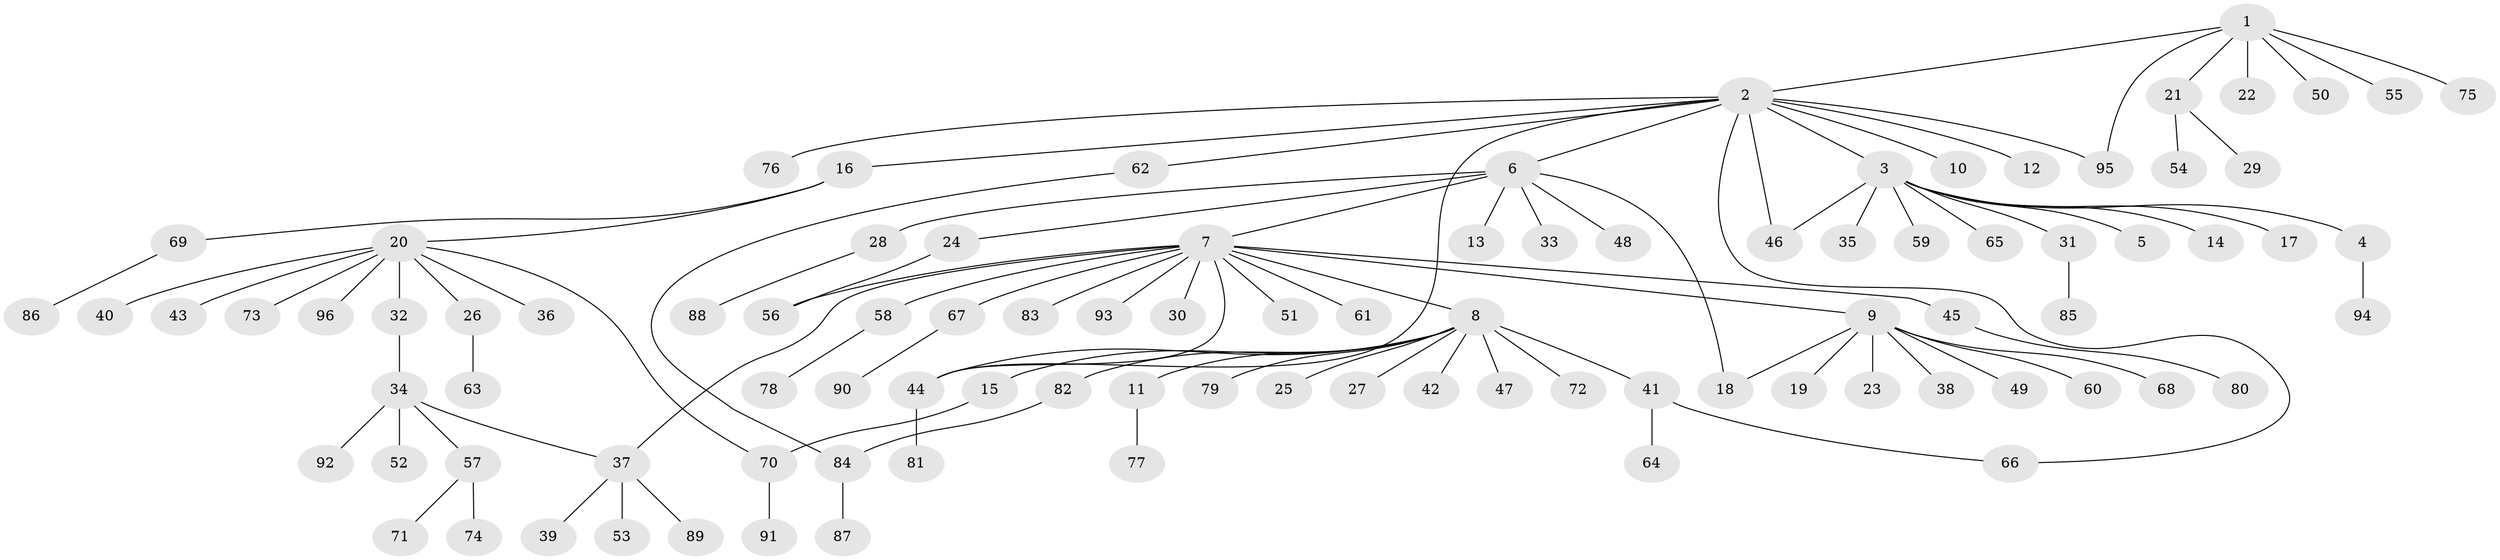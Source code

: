 // coarse degree distribution, {9: 0.014285714285714285, 11: 0.02857142857142857, 1: 0.6285714285714286, 3: 0.02857142857142857, 6: 0.014285714285714285, 2: 0.2, 7: 0.02857142857142857, 13: 0.014285714285714285, 8: 0.014285714285714285, 4: 0.02857142857142857}
// Generated by graph-tools (version 1.1) at 2025/36/03/04/25 23:36:48]
// undirected, 96 vertices, 105 edges
graph export_dot {
  node [color=gray90,style=filled];
  1;
  2;
  3;
  4;
  5;
  6;
  7;
  8;
  9;
  10;
  11;
  12;
  13;
  14;
  15;
  16;
  17;
  18;
  19;
  20;
  21;
  22;
  23;
  24;
  25;
  26;
  27;
  28;
  29;
  30;
  31;
  32;
  33;
  34;
  35;
  36;
  37;
  38;
  39;
  40;
  41;
  42;
  43;
  44;
  45;
  46;
  47;
  48;
  49;
  50;
  51;
  52;
  53;
  54;
  55;
  56;
  57;
  58;
  59;
  60;
  61;
  62;
  63;
  64;
  65;
  66;
  67;
  68;
  69;
  70;
  71;
  72;
  73;
  74;
  75;
  76;
  77;
  78;
  79;
  80;
  81;
  82;
  83;
  84;
  85;
  86;
  87;
  88;
  89;
  90;
  91;
  92;
  93;
  94;
  95;
  96;
  1 -- 2;
  1 -- 21;
  1 -- 22;
  1 -- 50;
  1 -- 55;
  1 -- 75;
  1 -- 95;
  2 -- 3;
  2 -- 6;
  2 -- 10;
  2 -- 12;
  2 -- 16;
  2 -- 44;
  2 -- 46;
  2 -- 62;
  2 -- 66;
  2 -- 76;
  2 -- 95;
  3 -- 4;
  3 -- 5;
  3 -- 14;
  3 -- 17;
  3 -- 31;
  3 -- 35;
  3 -- 46;
  3 -- 59;
  3 -- 65;
  4 -- 94;
  6 -- 7;
  6 -- 13;
  6 -- 18;
  6 -- 24;
  6 -- 28;
  6 -- 33;
  6 -- 48;
  7 -- 8;
  7 -- 9;
  7 -- 30;
  7 -- 37;
  7 -- 44;
  7 -- 45;
  7 -- 51;
  7 -- 56;
  7 -- 58;
  7 -- 61;
  7 -- 67;
  7 -- 83;
  7 -- 93;
  8 -- 11;
  8 -- 15;
  8 -- 25;
  8 -- 27;
  8 -- 41;
  8 -- 42;
  8 -- 44;
  8 -- 47;
  8 -- 72;
  8 -- 79;
  8 -- 82;
  9 -- 18;
  9 -- 19;
  9 -- 23;
  9 -- 38;
  9 -- 49;
  9 -- 60;
  9 -- 68;
  11 -- 77;
  15 -- 70;
  16 -- 20;
  16 -- 69;
  20 -- 26;
  20 -- 32;
  20 -- 36;
  20 -- 40;
  20 -- 43;
  20 -- 70;
  20 -- 73;
  20 -- 96;
  21 -- 29;
  21 -- 54;
  24 -- 56;
  26 -- 63;
  28 -- 88;
  31 -- 85;
  32 -- 34;
  34 -- 37;
  34 -- 52;
  34 -- 57;
  34 -- 92;
  37 -- 39;
  37 -- 53;
  37 -- 89;
  41 -- 64;
  41 -- 66;
  44 -- 81;
  45 -- 80;
  57 -- 71;
  57 -- 74;
  58 -- 78;
  62 -- 84;
  67 -- 90;
  69 -- 86;
  70 -- 91;
  82 -- 84;
  84 -- 87;
}
